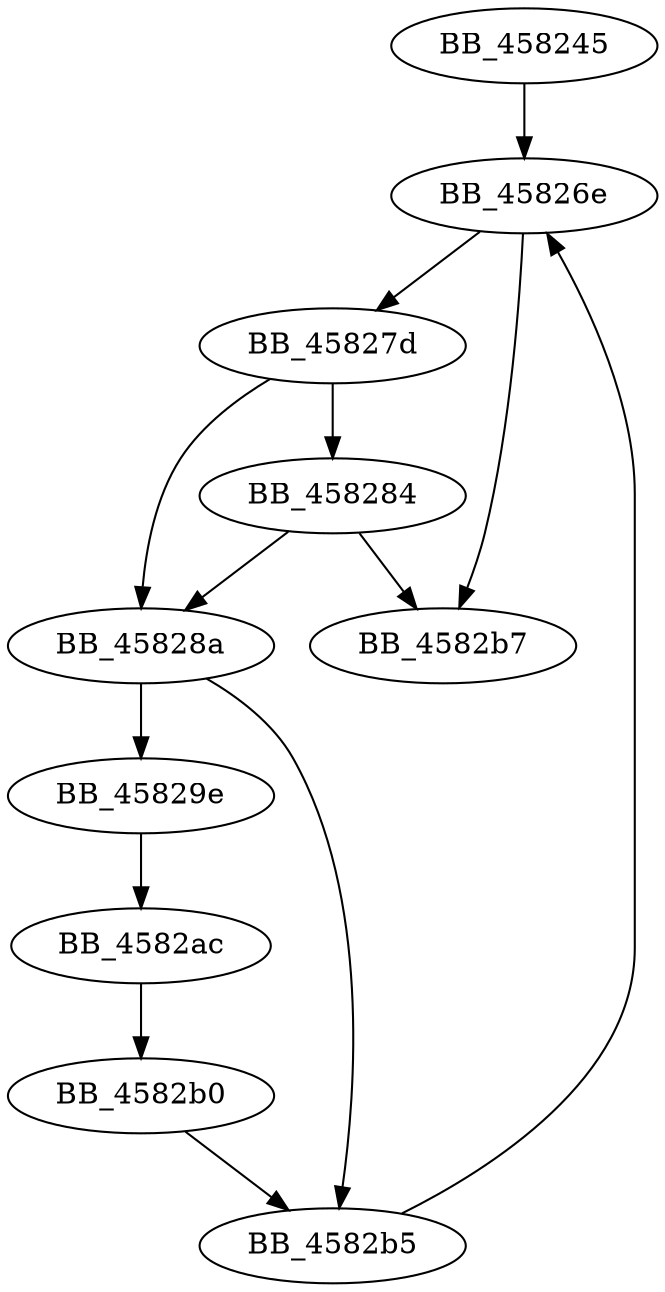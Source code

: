 DiGraph sub_458245{
BB_458245->BB_45826e
BB_45826e->BB_45827d
BB_45826e->BB_4582b7
BB_45827d->BB_458284
BB_45827d->BB_45828a
BB_458284->BB_45828a
BB_458284->BB_4582b7
BB_45828a->BB_45829e
BB_45828a->BB_4582b5
BB_45829e->BB_4582ac
BB_4582ac->BB_4582b0
BB_4582b0->BB_4582b5
BB_4582b5->BB_45826e
}
